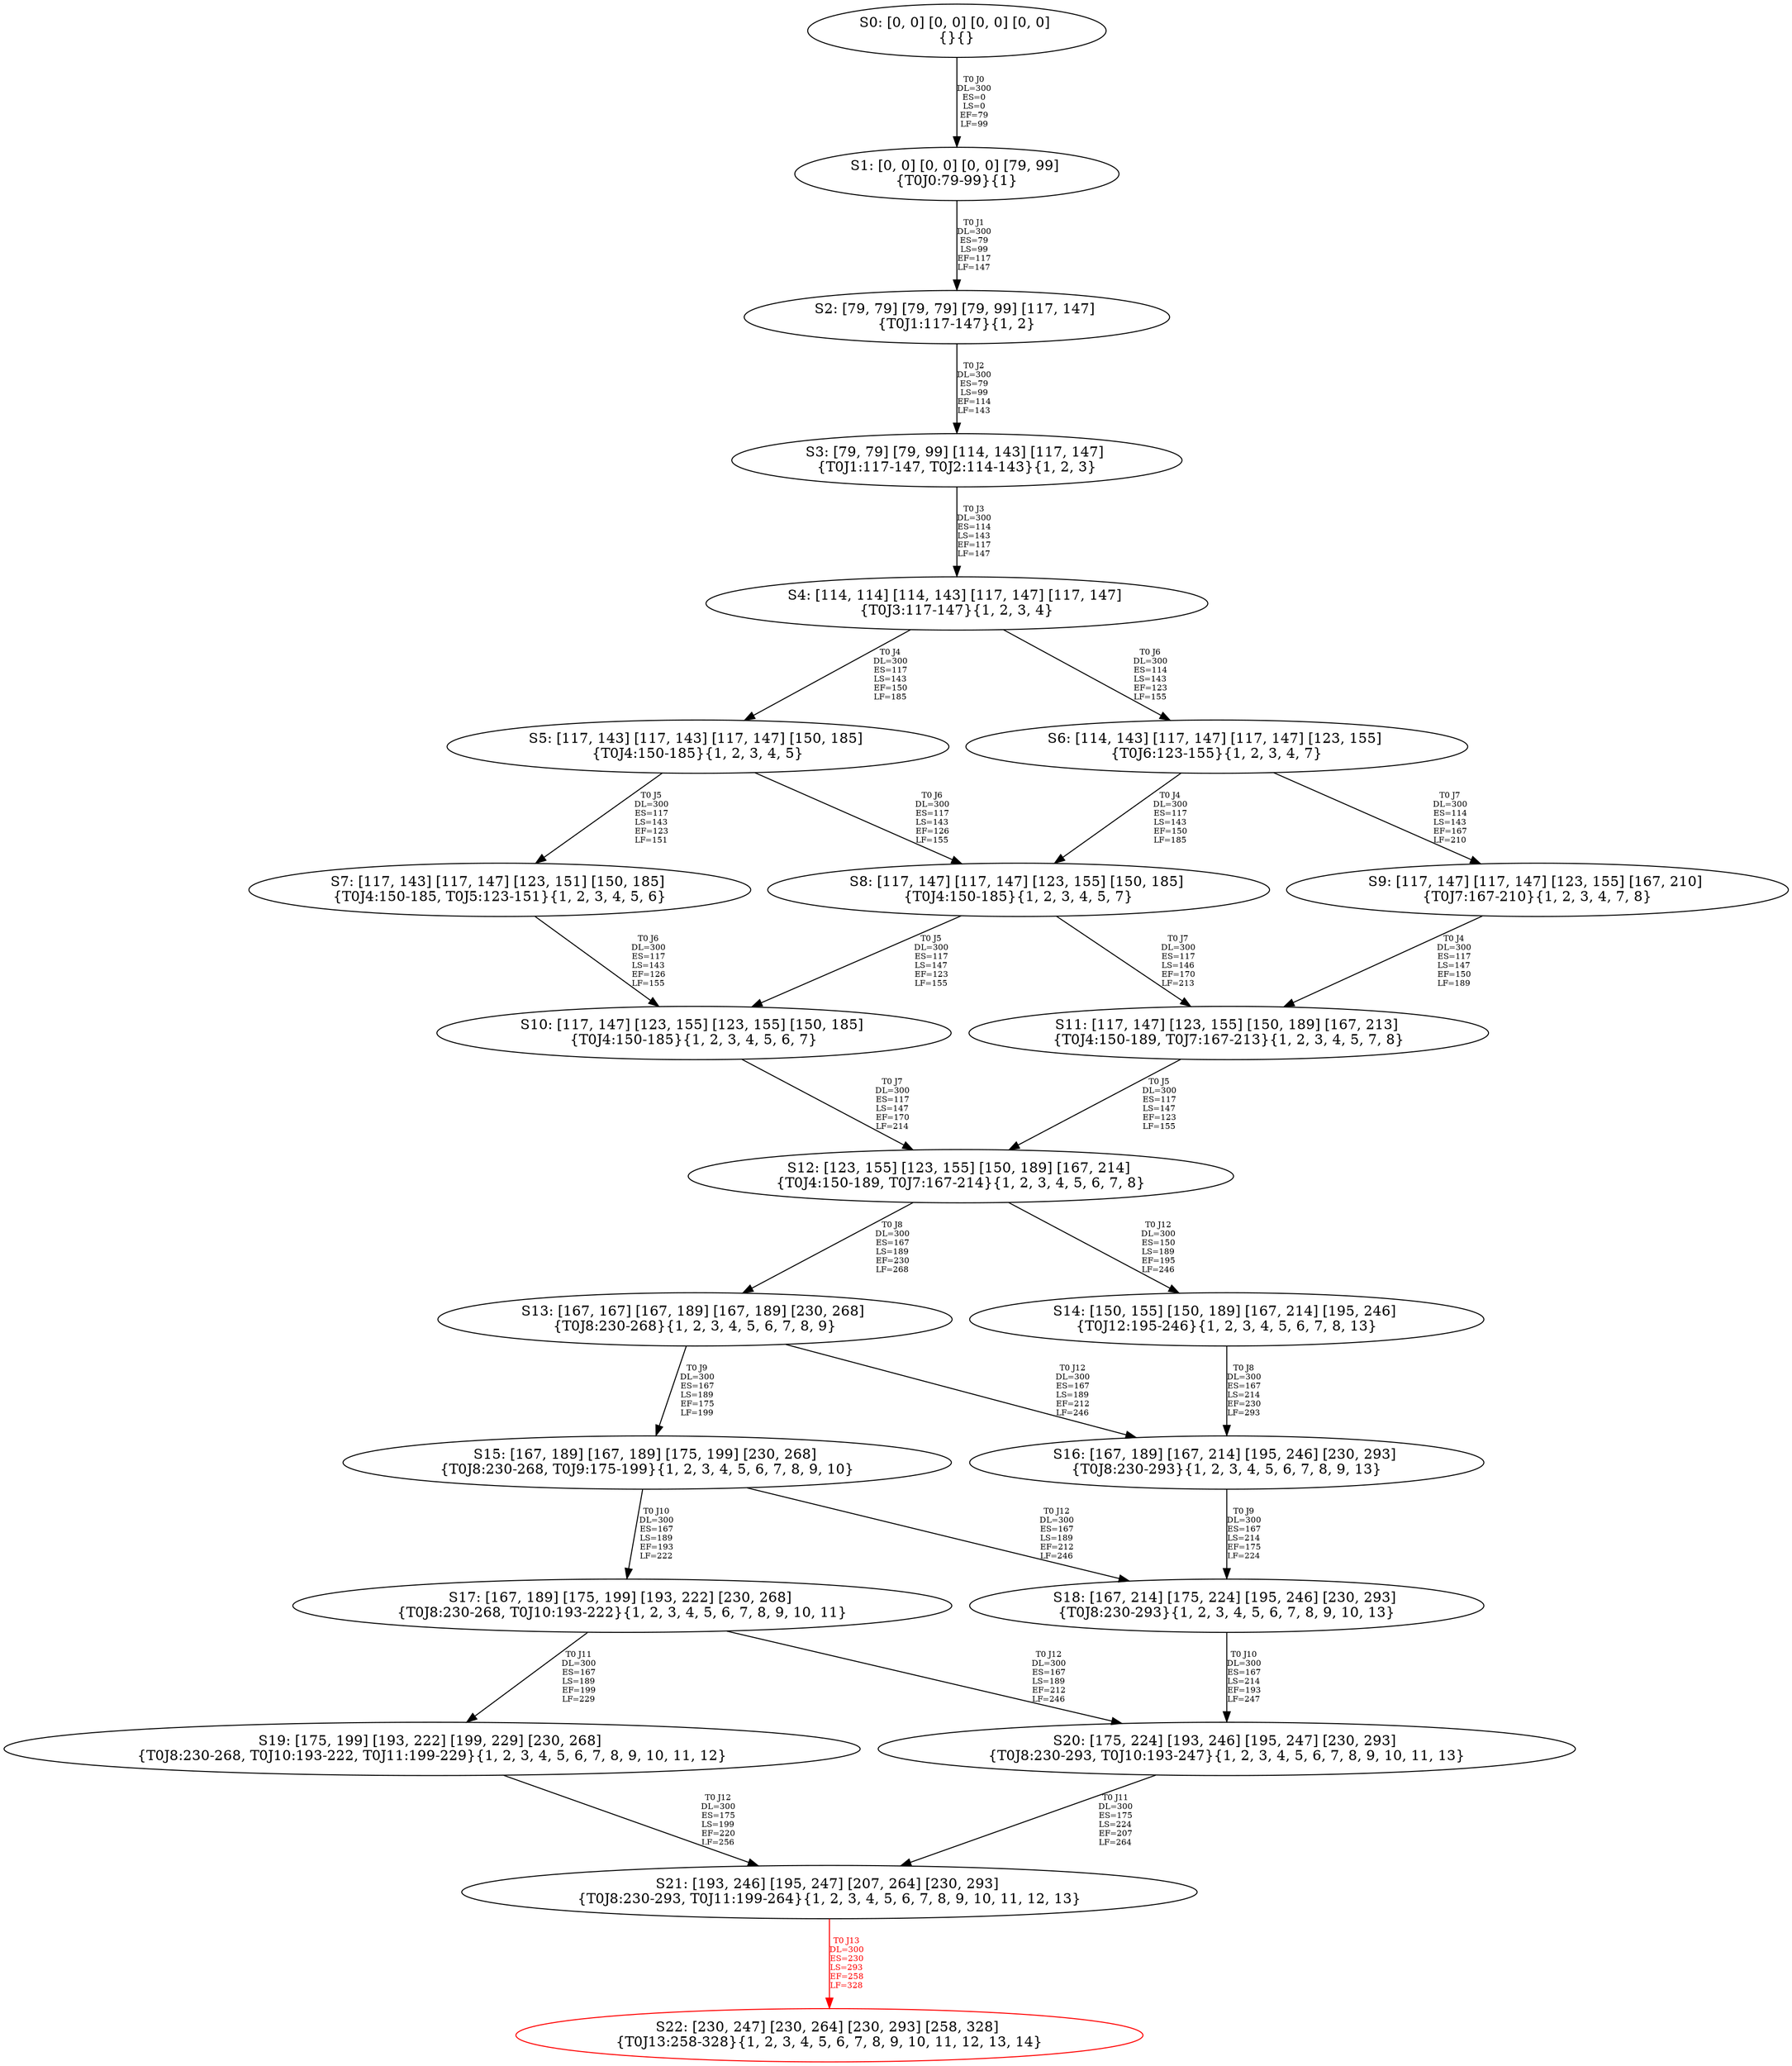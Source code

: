digraph {
	S0[label="S0: [0, 0] [0, 0] [0, 0] [0, 0] \n{}{}"];
	S1[label="S1: [0, 0] [0, 0] [0, 0] [79, 99] \n{T0J0:79-99}{1}"];
	S2[label="S2: [79, 79] [79, 79] [79, 99] [117, 147] \n{T0J1:117-147}{1, 2}"];
	S3[label="S3: [79, 79] [79, 99] [114, 143] [117, 147] \n{T0J1:117-147, T0J2:114-143}{1, 2, 3}"];
	S4[label="S4: [114, 114] [114, 143] [117, 147] [117, 147] \n{T0J3:117-147}{1, 2, 3, 4}"];
	S5[label="S5: [117, 143] [117, 143] [117, 147] [150, 185] \n{T0J4:150-185}{1, 2, 3, 4, 5}"];
	S6[label="S6: [114, 143] [117, 147] [117, 147] [123, 155] \n{T0J6:123-155}{1, 2, 3, 4, 7}"];
	S7[label="S7: [117, 143] [117, 147] [123, 151] [150, 185] \n{T0J4:150-185, T0J5:123-151}{1, 2, 3, 4, 5, 6}"];
	S8[label="S8: [117, 147] [117, 147] [123, 155] [150, 185] \n{T0J4:150-185}{1, 2, 3, 4, 5, 7}"];
	S9[label="S9: [117, 147] [117, 147] [123, 155] [167, 210] \n{T0J7:167-210}{1, 2, 3, 4, 7, 8}"];
	S10[label="S10: [117, 147] [123, 155] [123, 155] [150, 185] \n{T0J4:150-185}{1, 2, 3, 4, 5, 6, 7}"];
	S11[label="S11: [117, 147] [123, 155] [150, 189] [167, 213] \n{T0J4:150-189, T0J7:167-213}{1, 2, 3, 4, 5, 7, 8}"];
	S12[label="S12: [123, 155] [123, 155] [150, 189] [167, 214] \n{T0J4:150-189, T0J7:167-214}{1, 2, 3, 4, 5, 6, 7, 8}"];
	S13[label="S13: [167, 167] [167, 189] [167, 189] [230, 268] \n{T0J8:230-268}{1, 2, 3, 4, 5, 6, 7, 8, 9}"];
	S14[label="S14: [150, 155] [150, 189] [167, 214] [195, 246] \n{T0J12:195-246}{1, 2, 3, 4, 5, 6, 7, 8, 13}"];
	S15[label="S15: [167, 189] [167, 189] [175, 199] [230, 268] \n{T0J8:230-268, T0J9:175-199}{1, 2, 3, 4, 5, 6, 7, 8, 9, 10}"];
	S16[label="S16: [167, 189] [167, 214] [195, 246] [230, 293] \n{T0J8:230-293}{1, 2, 3, 4, 5, 6, 7, 8, 9, 13}"];
	S17[label="S17: [167, 189] [175, 199] [193, 222] [230, 268] \n{T0J8:230-268, T0J10:193-222}{1, 2, 3, 4, 5, 6, 7, 8, 9, 10, 11}"];
	S18[label="S18: [167, 214] [175, 224] [195, 246] [230, 293] \n{T0J8:230-293}{1, 2, 3, 4, 5, 6, 7, 8, 9, 10, 13}"];
	S19[label="S19: [175, 199] [193, 222] [199, 229] [230, 268] \n{T0J8:230-268, T0J10:193-222, T0J11:199-229}{1, 2, 3, 4, 5, 6, 7, 8, 9, 10, 11, 12}"];
	S20[label="S20: [175, 224] [193, 246] [195, 247] [230, 293] \n{T0J8:230-293, T0J10:193-247}{1, 2, 3, 4, 5, 6, 7, 8, 9, 10, 11, 13}"];
	S21[label="S21: [193, 246] [195, 247] [207, 264] [230, 293] \n{T0J8:230-293, T0J11:199-264}{1, 2, 3, 4, 5, 6, 7, 8, 9, 10, 11, 12, 13}"];
	S22[label="S22: [230, 247] [230, 264] [230, 293] [258, 328] \n{T0J13:258-328}{1, 2, 3, 4, 5, 6, 7, 8, 9, 10, 11, 12, 13, 14}"];
	S0 -> S1[label="T0 J0\nDL=300\nES=0\nLS=0\nEF=79\nLF=99",fontsize=8];
	S1 -> S2[label="T0 J1\nDL=300\nES=79\nLS=99\nEF=117\nLF=147",fontsize=8];
	S2 -> S3[label="T0 J2\nDL=300\nES=79\nLS=99\nEF=114\nLF=143",fontsize=8];
	S3 -> S4[label="T0 J3\nDL=300\nES=114\nLS=143\nEF=117\nLF=147",fontsize=8];
	S4 -> S5[label="T0 J4\nDL=300\nES=117\nLS=143\nEF=150\nLF=185",fontsize=8];
	S4 -> S6[label="T0 J6\nDL=300\nES=114\nLS=143\nEF=123\nLF=155",fontsize=8];
	S5 -> S7[label="T0 J5\nDL=300\nES=117\nLS=143\nEF=123\nLF=151",fontsize=8];
	S5 -> S8[label="T0 J6\nDL=300\nES=117\nLS=143\nEF=126\nLF=155",fontsize=8];
	S6 -> S8[label="T0 J4\nDL=300\nES=117\nLS=143\nEF=150\nLF=185",fontsize=8];
	S6 -> S9[label="T0 J7\nDL=300\nES=114\nLS=143\nEF=167\nLF=210",fontsize=8];
	S7 -> S10[label="T0 J6\nDL=300\nES=117\nLS=143\nEF=126\nLF=155",fontsize=8];
	S8 -> S10[label="T0 J5\nDL=300\nES=117\nLS=147\nEF=123\nLF=155",fontsize=8];
	S8 -> S11[label="T0 J7\nDL=300\nES=117\nLS=146\nEF=170\nLF=213",fontsize=8];
	S9 -> S11[label="T0 J4\nDL=300\nES=117\nLS=147\nEF=150\nLF=189",fontsize=8];
	S10 -> S12[label="T0 J7\nDL=300\nES=117\nLS=147\nEF=170\nLF=214",fontsize=8];
	S11 -> S12[label="T0 J5\nDL=300\nES=117\nLS=147\nEF=123\nLF=155",fontsize=8];
	S12 -> S13[label="T0 J8\nDL=300\nES=167\nLS=189\nEF=230\nLF=268",fontsize=8];
	S12 -> S14[label="T0 J12\nDL=300\nES=150\nLS=189\nEF=195\nLF=246",fontsize=8];
	S13 -> S15[label="T0 J9\nDL=300\nES=167\nLS=189\nEF=175\nLF=199",fontsize=8];
	S13 -> S16[label="T0 J12\nDL=300\nES=167\nLS=189\nEF=212\nLF=246",fontsize=8];
	S14 -> S16[label="T0 J8\nDL=300\nES=167\nLS=214\nEF=230\nLF=293",fontsize=8];
	S15 -> S17[label="T0 J10\nDL=300\nES=167\nLS=189\nEF=193\nLF=222",fontsize=8];
	S15 -> S18[label="T0 J12\nDL=300\nES=167\nLS=189\nEF=212\nLF=246",fontsize=8];
	S16 -> S18[label="T0 J9\nDL=300\nES=167\nLS=214\nEF=175\nLF=224",fontsize=8];
	S17 -> S19[label="T0 J11\nDL=300\nES=167\nLS=189\nEF=199\nLF=229",fontsize=8];
	S17 -> S20[label="T0 J12\nDL=300\nES=167\nLS=189\nEF=212\nLF=246",fontsize=8];
	S18 -> S20[label="T0 J10\nDL=300\nES=167\nLS=214\nEF=193\nLF=247",fontsize=8];
	S19 -> S21[label="T0 J12\nDL=300\nES=175\nLS=199\nEF=220\nLF=256",fontsize=8];
	S20 -> S21[label="T0 J11\nDL=300\nES=175\nLS=224\nEF=207\nLF=264",fontsize=8];
	S21 -> S22[label="T0 J13\nDL=300\nES=230\nLS=293\nEF=258\nLF=328",color=Red,fontcolor=Red,fontsize=8];
S22[color=Red];
}
